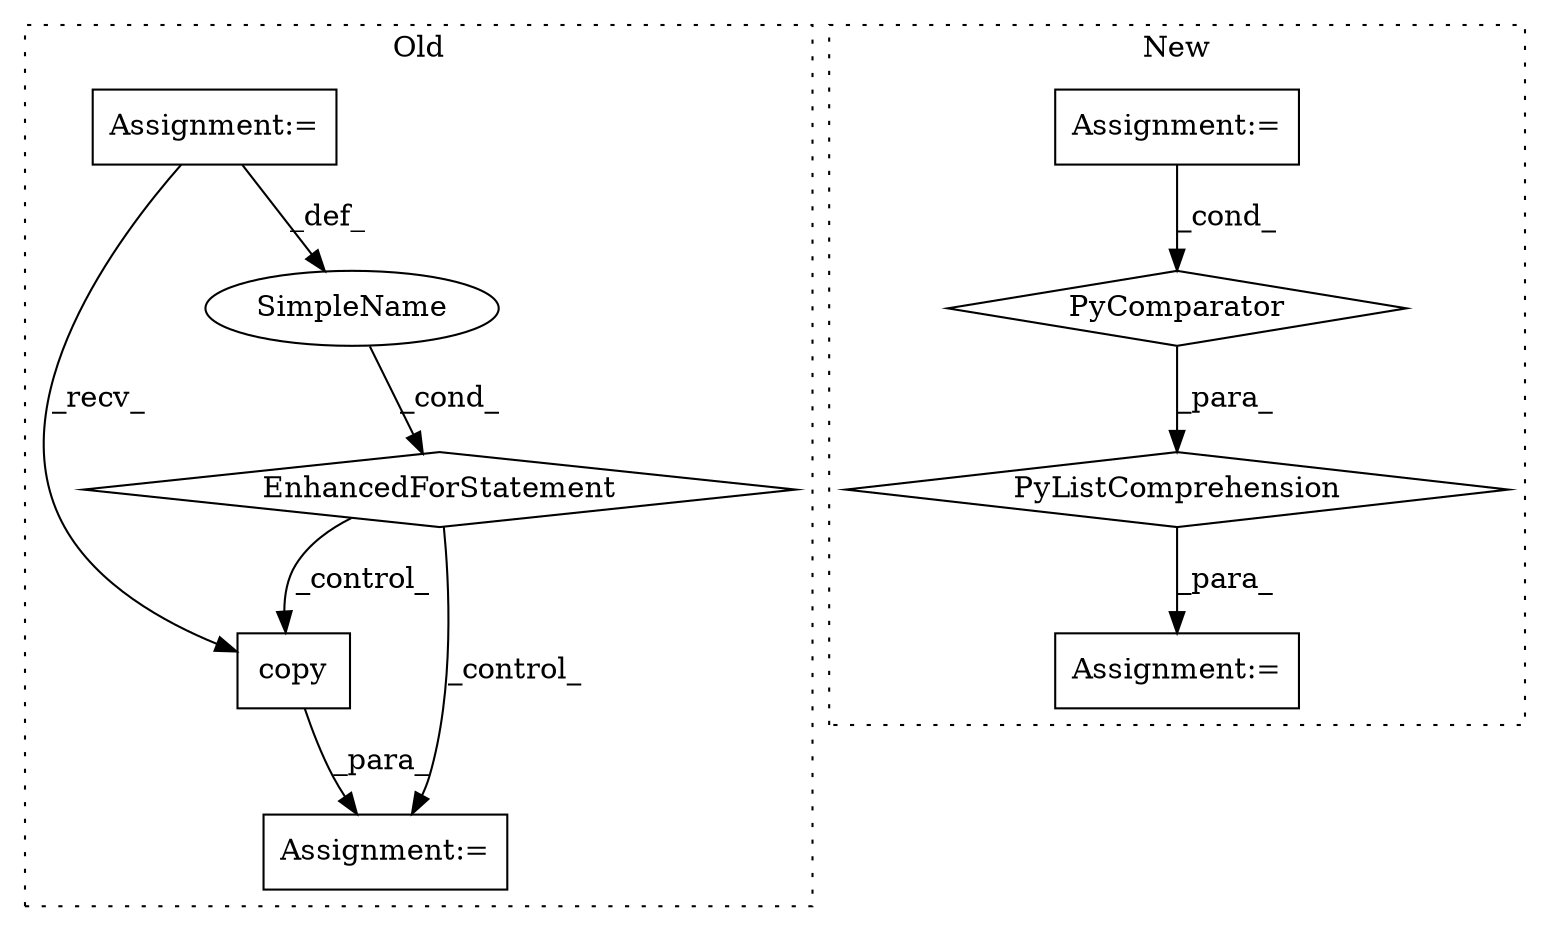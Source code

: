 digraph G {
subgraph cluster0 {
1 [label="copy" a="32" s="1899" l="6" shape="box"];
6 [label="Assignment:=" a="7" s="1894" l="1" shape="box"];
7 [label="Assignment:=" a="7" s="1547,1645" l="53,2" shape="box"];
8 [label="SimpleName" a="42" s="1604" l="4" shape="ellipse"];
9 [label="EnhancedForStatement" a="70" s="1547,1645" l="53,2" shape="diamond"];
label = "Old";
style="dotted";
}
subgraph cluster1 {
2 [label="PyListComprehension" a="109" s="2114" l="132" shape="diamond"];
3 [label="PyComparator" a="113" s="2179" l="59" shape="diamond"];
4 [label="Assignment:=" a="7" s="2179" l="59" shape="box"];
5 [label="Assignment:=" a="7" s="2248,2325" l="57,2" shape="box"];
label = "New";
style="dotted";
}
1 -> 6 [label="_para_"];
2 -> 5 [label="_para_"];
3 -> 2 [label="_para_"];
4 -> 3 [label="_cond_"];
7 -> 1 [label="_recv_"];
7 -> 8 [label="_def_"];
8 -> 9 [label="_cond_"];
9 -> 1 [label="_control_"];
9 -> 6 [label="_control_"];
}